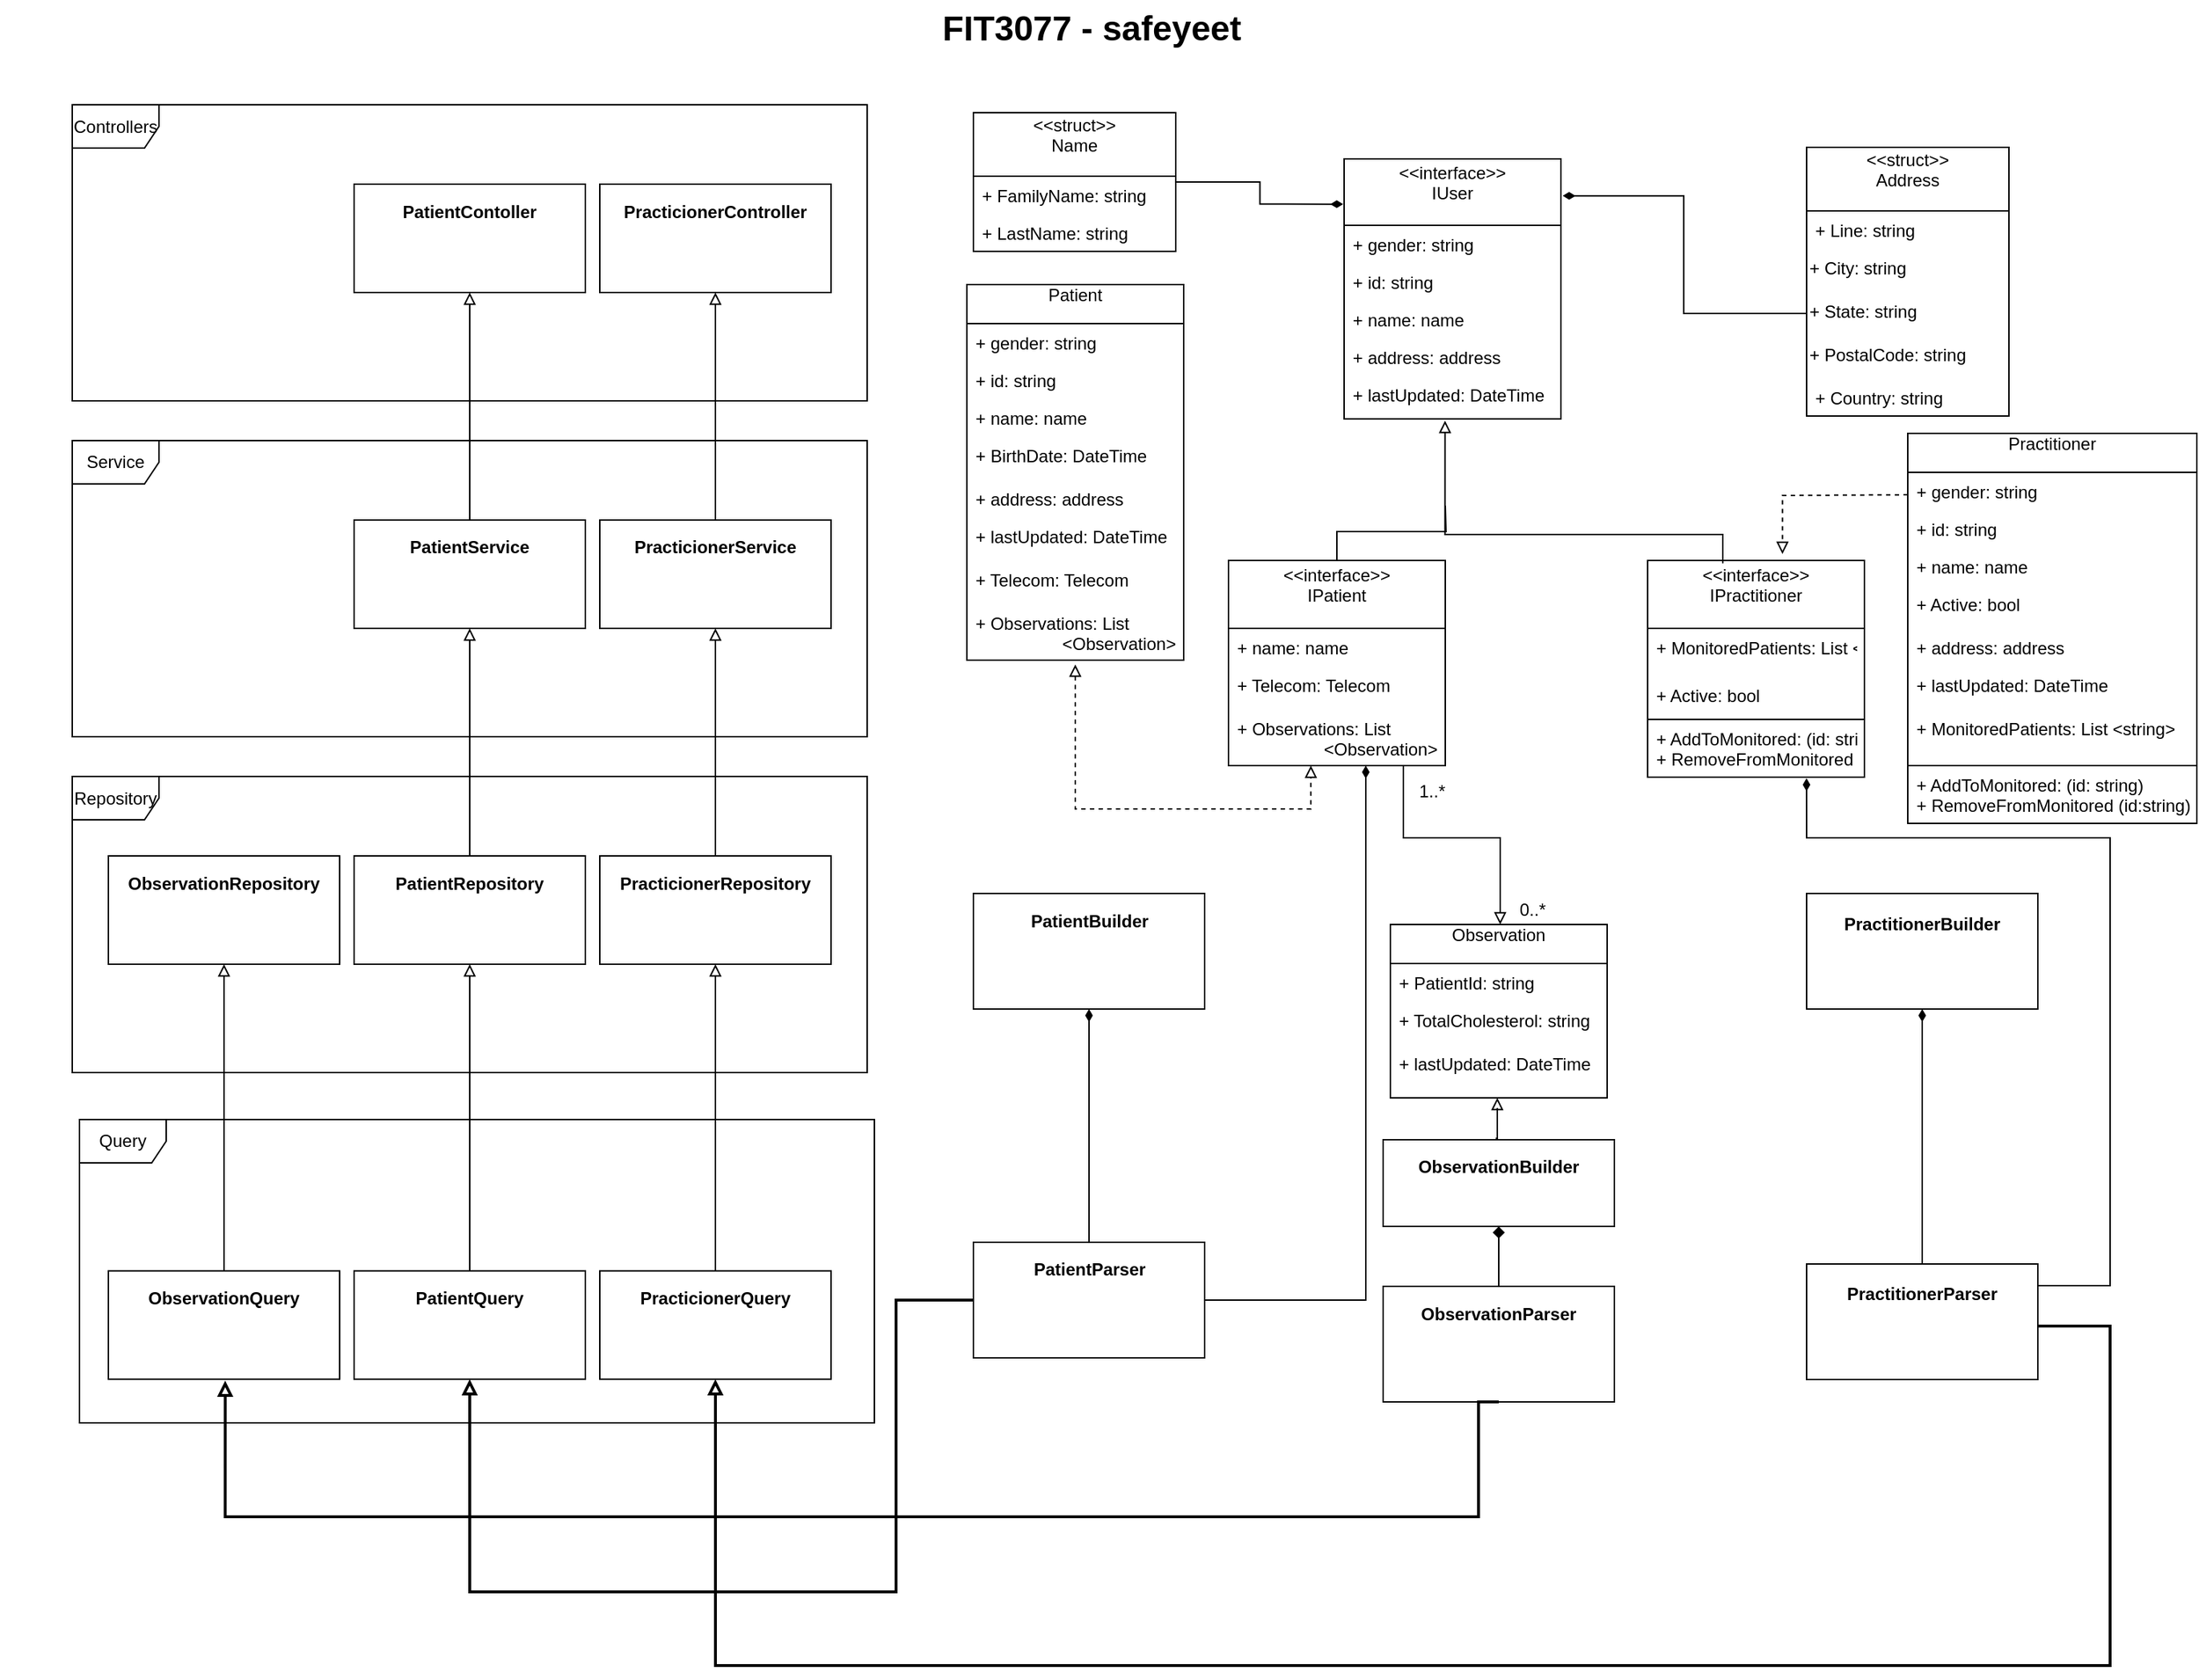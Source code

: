 <mxfile version="10.6.6" type="google"><diagram name="Page-1" id="929967ad-93f9-6ef4-fab6-5d389245f69c"><mxGraphModel dx="2020" dy="1100" grid="1" gridSize="10" guides="1" tooltips="1" connect="1" arrows="1" fold="1" page="1" pageScale="1.5" pageWidth="1169" pageHeight="826" background="none" math="0" shadow="0"><root><mxCell id="0" style=";html=1;"/><mxCell id="1" style=";html=1;" parent="0"/><mxCell id="UGEk46bm0uVjZe8FpdXU-42" value="Query" style="shape=umlFrame;whiteSpace=wrap;html=1;" parent="1" vertex="1"><mxGeometry x="175" y="815" width="550" height="210" as="geometry"/></mxCell><mxCell id="UGEk46bm0uVjZe8FpdXU-54" value="Repository" style="shape=umlFrame;whiteSpace=wrap;html=1;" parent="1" vertex="1"><mxGeometry x="170" y="577.5" width="550" height="205" as="geometry"/></mxCell><mxCell id="UGEk46bm0uVjZe8FpdXU-49" value="Service" style="shape=umlFrame;whiteSpace=wrap;html=1;" parent="1" vertex="1"><mxGeometry x="170" y="345" width="550" height="205" as="geometry"/></mxCell><mxCell id="virJTqeUBMEOY1AJD8tP-7" value="Controllers" style="shape=umlFrame;whiteSpace=wrap;html=1;" parent="1" vertex="1"><mxGeometry x="170" y="112.5" width="550" height="205" as="geometry"/></mxCell><mxCell id="virJTqeUBMEOY1AJD8tP-10" style="edgeStyle=orthogonalEdgeStyle;rounded=0;orthogonalLoop=1;jettySize=auto;html=1;entryX=0.493;entryY=1.04;entryDx=0;entryDy=0;endArrow=block;endFill=0;entryPerimeter=0;strokeWidth=1;" parent="1" edge="1"><mxGeometry relative="1" as="geometry"><mxPoint x="1119.833" y="331.278" as="targetPoint"/><Array as="points"><mxPoint x="1312" y="410"/><mxPoint x="1120" y="410"/></Array><mxPoint x="1312" y="430" as="sourcePoint"/></mxGeometry></mxCell><mxCell id="1672d66443f91eb5-23" value="FIT3077 - safeyeet" style="text;strokeColor=none;fillColor=none;html=1;fontSize=24;fontStyle=1;verticalAlign=middle;align=center;" parent="1" vertex="1"><mxGeometry x="120" y="40" width="1510" height="40" as="geometry"/></mxCell><mxCell id="virJTqeUBMEOY1AJD8tP-5" value="&lt;p&gt;PatientContoller&lt;/p&gt;" style="shape=rect;html=1;overflow=fill;whiteSpace=wrap;align=center;fontStyle=1" parent="1" vertex="1"><mxGeometry x="365" y="167.5" width="160" height="75" as="geometry"/></mxCell><mxCell id="virJTqeUBMEOY1AJD8tP-6" value="&lt;p&gt;PracticionerController&lt;/p&gt;" style="shape=rect;html=1;overflow=fill;whiteSpace=wrap;align=center;fontStyle=1" parent="1" vertex="1"><mxGeometry x="535" y="167.5" width="160" height="75" as="geometry"/></mxCell><mxCell id="virJTqeUBMEOY1AJD8tP-17" style="edgeStyle=orthogonalEdgeStyle;rounded=0;orthogonalLoop=1;jettySize=auto;html=1;endArrow=block;endFill=0;dashed=1;entryX=0.622;entryY=-0.03;entryDx=0;entryDy=0;entryPerimeter=0;" parent="1" target="UGEk46bm0uVjZe8FpdXU-118" edge="1"><mxGeometry relative="1" as="geometry"><mxPoint x="1440" y="382.529" as="sourcePoint"/><mxPoint x="1318" y="400" as="targetPoint"/></mxGeometry></mxCell><mxCell id="virJTqeUBMEOY1AJD8tP-16" style="edgeStyle=orthogonalEdgeStyle;rounded=0;orthogonalLoop=1;jettySize=auto;html=1;endArrow=block;endFill=0;dashed=1;startArrow=block;startFill=0;" parent="1" edge="1"><mxGeometry relative="1" as="geometry"><mxPoint x="864" y="500" as="sourcePoint"/><mxPoint x="1027" y="570" as="targetPoint"/><Array as="points"><mxPoint x="864" y="600"/><mxPoint x="1027" y="600"/></Array></mxGeometry></mxCell><mxCell id="virJTqeUBMEOY1AJD8tP-18" value="&lt;&lt;interface&gt;&gt;&#10;IUser&#10;" style="swimlane;fontStyle=0;childLayout=stackLayout;horizontal=1;startSize=46;fillColor=none;horizontalStack=0;resizeParent=1;resizeParentMax=0;resizeLast=0;collapsible=1;marginBottom=0;" parent="1" vertex="1"><mxGeometry x="1050" y="150" width="150" height="180" as="geometry"><mxRectangle x="460" y="440" width="140" height="26" as="alternateBounds"/></mxGeometry></mxCell><mxCell id="virJTqeUBMEOY1AJD8tP-19" value="+ gender: string&#10;" style="text;strokeColor=none;fillColor=none;align=left;verticalAlign=top;spacingLeft=4;spacingRight=4;overflow=hidden;rotatable=0;points=[[0,0.5],[1,0.5]];portConstraint=eastwest;" parent="virJTqeUBMEOY1AJD8tP-18" vertex="1"><mxGeometry y="46" width="150" height="26" as="geometry"/></mxCell><mxCell id="virJTqeUBMEOY1AJD8tP-20" value="+ id: string" style="text;strokeColor=none;fillColor=none;align=left;verticalAlign=top;spacingLeft=4;spacingRight=4;overflow=hidden;rotatable=0;points=[[0,0.5],[1,0.5]];portConstraint=eastwest;container=0;noLabel=0;" parent="virJTqeUBMEOY1AJD8tP-18" vertex="1"><mxGeometry y="72" width="150" height="26" as="geometry"/></mxCell><mxCell id="virJTqeUBMEOY1AJD8tP-33" value="+ name: name&#10;&#10;" style="text;strokeColor=none;fillColor=none;align=left;verticalAlign=top;spacingLeft=4;spacingRight=4;overflow=hidden;rotatable=0;points=[[0,0.5],[1,0.5]];portConstraint=eastwest;" parent="virJTqeUBMEOY1AJD8tP-18" vertex="1"><mxGeometry y="98" width="150" height="26" as="geometry"/></mxCell><mxCell id="virJTqeUBMEOY1AJD8tP-34" value="+ address: address&#10;" style="text;strokeColor=none;fillColor=none;align=left;verticalAlign=top;spacingLeft=4;spacingRight=4;overflow=hidden;rotatable=0;points=[[0,0.5],[1,0.5]];portConstraint=eastwest;" parent="virJTqeUBMEOY1AJD8tP-18" vertex="1"><mxGeometry y="124" width="150" height="26" as="geometry"/></mxCell><mxCell id="virJTqeUBMEOY1AJD8tP-21" value="+ lastUpdated: DateTime" style="text;strokeColor=none;fillColor=none;align=left;verticalAlign=top;spacingLeft=4;spacingRight=4;overflow=hidden;rotatable=0;points=[[0,0.5],[1,0.5]];portConstraint=eastwest;" parent="virJTqeUBMEOY1AJD8tP-18" vertex="1"><mxGeometry y="150" width="150" height="30" as="geometry"/></mxCell><mxCell id="UGEk46bm0uVjZe8FpdXU-1" style="edgeStyle=orthogonalEdgeStyle;rounded=0;orthogonalLoop=1;jettySize=auto;html=1;entryX=-0.004;entryY=0.174;entryDx=0;entryDy=0;entryPerimeter=0;endArrow=diamondThin;endFill=1;" parent="1" source="virJTqeUBMEOY1AJD8tP-35" target="virJTqeUBMEOY1AJD8tP-18" edge="1"><mxGeometry relative="1" as="geometry"/></mxCell><mxCell id="virJTqeUBMEOY1AJD8tP-35" value="&lt;&lt;struct&gt;&gt;&#10;Name&#10;" style="swimlane;fontStyle=0;childLayout=stackLayout;horizontal=1;startSize=44;fillColor=none;horizontalStack=0;resizeParent=1;resizeParentMax=0;resizeLast=0;collapsible=1;marginBottom=0;" parent="1" vertex="1"><mxGeometry x="793.5" y="118" width="140" height="96" as="geometry"/></mxCell><mxCell id="virJTqeUBMEOY1AJD8tP-37" value="+ FamilyName: string" style="text;strokeColor=none;fillColor=none;align=left;verticalAlign=top;spacingLeft=4;spacingRight=4;overflow=hidden;rotatable=0;points=[[0,0.5],[1,0.5]];portConstraint=eastwest;" parent="virJTqeUBMEOY1AJD8tP-35" vertex="1"><mxGeometry y="44" width="140" height="26" as="geometry"/></mxCell><mxCell id="virJTqeUBMEOY1AJD8tP-38" value="+ LastName: string" style="text;strokeColor=none;fillColor=none;align=left;verticalAlign=top;spacingLeft=4;spacingRight=4;overflow=hidden;rotatable=0;points=[[0,0.5],[1,0.5]];portConstraint=eastwest;" parent="virJTqeUBMEOY1AJD8tP-35" vertex="1"><mxGeometry y="70" width="140" height="26" as="geometry"/></mxCell><mxCell id="virJTqeUBMEOY1AJD8tP-43" value="&lt;&lt;struct&gt;&gt;&#10;Address&#10;" style="swimlane;fontStyle=0;childLayout=stackLayout;horizontal=1;startSize=44;fillColor=none;horizontalStack=0;resizeParent=1;resizeParentMax=0;resizeLast=0;collapsible=1;marginBottom=0;" parent="1" vertex="1"><mxGeometry x="1370" y="142" width="140" height="186" as="geometry"><mxRectangle x="1320" y="147" width="140" height="44" as="alternateBounds"/></mxGeometry></mxCell><mxCell id="virJTqeUBMEOY1AJD8tP-44" value="+ Line: string" style="text;strokeColor=none;fillColor=none;align=left;verticalAlign=top;spacingLeft=4;spacingRight=4;overflow=hidden;rotatable=0;points=[[0,0.5],[1,0.5]];portConstraint=eastwest;" parent="virJTqeUBMEOY1AJD8tP-43" vertex="1"><mxGeometry y="44" width="140" height="26" as="geometry"/></mxCell><mxCell id="virJTqeUBMEOY1AJD8tP-47" value="+ City: string" style="text;html=1;" parent="virJTqeUBMEOY1AJD8tP-43" vertex="1"><mxGeometry y="70" width="140" height="30" as="geometry"/></mxCell><mxCell id="virJTqeUBMEOY1AJD8tP-48" value="+ State: string" style="text;html=1;" parent="virJTqeUBMEOY1AJD8tP-43" vertex="1"><mxGeometry y="100" width="140" height="30" as="geometry"/></mxCell><mxCell id="virJTqeUBMEOY1AJD8tP-46" value="+ PostalCode: string" style="text;html=1;" parent="virJTqeUBMEOY1AJD8tP-43" vertex="1"><mxGeometry y="130" width="140" height="30" as="geometry"/></mxCell><mxCell id="virJTqeUBMEOY1AJD8tP-45" value="+ Country: string" style="text;strokeColor=none;fillColor=none;align=left;verticalAlign=top;spacingLeft=4;spacingRight=4;overflow=hidden;rotatable=0;points=[[0,0.5],[1,0.5]];portConstraint=eastwest;" parent="virJTqeUBMEOY1AJD8tP-43" vertex="1"><mxGeometry y="160" width="140" height="26" as="geometry"/></mxCell><mxCell id="UGEk46bm0uVjZe8FpdXU-2" style="edgeStyle=orthogonalEdgeStyle;rounded=0;orthogonalLoop=1;jettySize=auto;html=1;entryX=1.008;entryY=0.142;entryDx=0;entryDy=0;entryPerimeter=0;endArrow=diamondThin;endFill=1;" parent="1" source="virJTqeUBMEOY1AJD8tP-48" target="virJTqeUBMEOY1AJD8tP-18" edge="1"><mxGeometry relative="1" as="geometry"/></mxCell><mxCell id="UGEk46bm0uVjZe8FpdXU-3" value="&lt;br&gt;PractitionerBuilder&lt;br&gt;" style="shape=rect;html=1;overflow=fill;whiteSpace=wrap;align=center;fontStyle=1" parent="1" vertex="1"><mxGeometry x="1370" y="658.5" width="160" height="80" as="geometry"/></mxCell><mxCell id="UGEk46bm0uVjZe8FpdXU-4" value="&lt;p&gt;&lt;span&gt;PatientBuilder&lt;/span&gt;&lt;/p&gt;" style="shape=rect;html=1;overflow=fill;whiteSpace=wrap;align=center;fontStyle=1" parent="1" vertex="1"><mxGeometry x="793.5" y="658.5" width="160" height="80" as="geometry"/></mxCell><mxCell id="UGEk46bm0uVjZe8FpdXU-10" style="edgeStyle=orthogonalEdgeStyle;rounded=0;orthogonalLoop=1;jettySize=auto;html=1;endArrow=diamondThin;endFill=1;entryX=0.733;entryY=1.02;entryDx=0;entryDy=0;entryPerimeter=0;" parent="1" source="UGEk46bm0uVjZe8FpdXU-5" target="UGEk46bm0uVjZe8FpdXU-127" edge="1"><mxGeometry relative="1" as="geometry"><mxPoint x="1370" y="600" as="targetPoint"/><Array as="points"><mxPoint x="1580" y="930"/><mxPoint x="1580" y="620"/><mxPoint x="1370" y="620"/></Array></mxGeometry></mxCell><mxCell id="UGEk46bm0uVjZe8FpdXU-58" style="edgeStyle=orthogonalEdgeStyle;rounded=0;orthogonalLoop=1;jettySize=auto;html=1;endArrow=block;endFill=0;strokeWidth=2;entryX=0.5;entryY=1;entryDx=0;entryDy=0;" parent="1" source="UGEk46bm0uVjZe8FpdXU-5" target="UGEk46bm0uVjZe8FpdXU-18" edge="1"><mxGeometry relative="1" as="geometry"><mxPoint x="610" y="1160" as="targetPoint"/><Array as="points"><mxPoint x="1530" y="950"/><mxPoint x="1530" y="958"/><mxPoint x="1580" y="958"/><mxPoint x="1580" y="1193"/><mxPoint x="615" y="1193"/></Array></mxGeometry></mxCell><mxCell id="UGEk46bm0uVjZe8FpdXU-114" style="edgeStyle=orthogonalEdgeStyle;rounded=0;orthogonalLoop=1;jettySize=auto;html=1;entryX=0.5;entryY=1;entryDx=0;entryDy=0;startArrow=none;startFill=0;endArrow=diamondThin;endFill=1;strokeWidth=1;" parent="1" source="UGEk46bm0uVjZe8FpdXU-5" target="UGEk46bm0uVjZe8FpdXU-3" edge="1"><mxGeometry relative="1" as="geometry"/></mxCell><mxCell id="UGEk46bm0uVjZe8FpdXU-5" value="&lt;br&gt;PractitionerParser&lt;br&gt;" style="shape=rect;html=1;overflow=fill;whiteSpace=wrap;align=center;fontStyle=1" parent="1" vertex="1"><mxGeometry x="1370" y="915" width="160" height="80" as="geometry"/></mxCell><mxCell id="UGEk46bm0uVjZe8FpdXU-9" style="edgeStyle=orthogonalEdgeStyle;rounded=0;orthogonalLoop=1;jettySize=auto;html=1;endArrow=diamondThin;endFill=1;" parent="1" source="UGEk46bm0uVjZe8FpdXU-6" edge="1"><mxGeometry relative="1" as="geometry"><mxPoint x="1065" y="570" as="targetPoint"/><Array as="points"><mxPoint x="1065" y="940"/></Array></mxGeometry></mxCell><mxCell id="UGEk46bm0uVjZe8FpdXU-56" style="edgeStyle=orthogonalEdgeStyle;rounded=0;orthogonalLoop=1;jettySize=auto;html=1;endArrow=block;endFill=0;strokeWidth=2;" parent="1" source="UGEk46bm0uVjZe8FpdXU-6" target="UGEk46bm0uVjZe8FpdXU-17" edge="1"><mxGeometry relative="1" as="geometry"><mxPoint x="440" y="1060" as="targetPoint"/><Array as="points"><mxPoint x="740" y="940"/><mxPoint x="740" y="1142"/><mxPoint x="445" y="1142"/></Array></mxGeometry></mxCell><mxCell id="UGEk46bm0uVjZe8FpdXU-113" style="edgeStyle=orthogonalEdgeStyle;rounded=0;orthogonalLoop=1;jettySize=auto;html=1;entryX=0.5;entryY=1;entryDx=0;entryDy=0;startArrow=none;startFill=0;endArrow=diamondThin;endFill=1;strokeWidth=1;" parent="1" source="UGEk46bm0uVjZe8FpdXU-6" target="UGEk46bm0uVjZe8FpdXU-4" edge="1"><mxGeometry relative="1" as="geometry"/></mxCell><mxCell id="UGEk46bm0uVjZe8FpdXU-6" value="&lt;p&gt;&lt;span&gt;PatientParser&lt;/span&gt;&lt;/p&gt;" style="shape=rect;html=1;overflow=fill;whiteSpace=wrap;align=center;fontStyle=1" parent="1" vertex="1"><mxGeometry x="793.5" y="900" width="160" height="80" as="geometry"/></mxCell><mxCell id="UGEk46bm0uVjZe8FpdXU-12" value="&lt;p&gt;ObservationRepository&lt;/p&gt;" style="shape=rect;html=1;overflow=fill;whiteSpace=wrap;align=center;fontStyle=1" parent="1" vertex="1"><mxGeometry x="195" y="632.5" width="160" height="75" as="geometry"/></mxCell><mxCell id="UGEk46bm0uVjZe8FpdXU-52" style="edgeStyle=orthogonalEdgeStyle;rounded=0;orthogonalLoop=1;jettySize=auto;html=1;entryX=0.5;entryY=1;entryDx=0;entryDy=0;endArrow=block;endFill=0;" parent="1" source="UGEk46bm0uVjZe8FpdXU-13" target="UGEk46bm0uVjZe8FpdXU-40" edge="1"><mxGeometry relative="1" as="geometry"/></mxCell><mxCell id="UGEk46bm0uVjZe8FpdXU-13" value="&lt;p&gt;PatientRepository&lt;/p&gt;" style="shape=rect;html=1;overflow=fill;whiteSpace=wrap;align=center;fontStyle=1" parent="1" vertex="1"><mxGeometry x="365" y="632.5" width="160" height="75" as="geometry"/></mxCell><mxCell id="UGEk46bm0uVjZe8FpdXU-53" style="edgeStyle=orthogonalEdgeStyle;rounded=0;orthogonalLoop=1;jettySize=auto;html=1;entryX=0.5;entryY=1;entryDx=0;entryDy=0;endArrow=block;endFill=0;" parent="1" source="UGEk46bm0uVjZe8FpdXU-14" target="UGEk46bm0uVjZe8FpdXU-41" edge="1"><mxGeometry relative="1" as="geometry"/></mxCell><mxCell id="UGEk46bm0uVjZe8FpdXU-14" value="&lt;p&gt;PracticionerRepository&lt;/p&gt;" style="shape=rect;html=1;overflow=fill;whiteSpace=wrap;align=center;fontStyle=1" parent="1" vertex="1"><mxGeometry x="535" y="632.5" width="160" height="75" as="geometry"/></mxCell><mxCell id="UGEk46bm0uVjZe8FpdXU-45" style="edgeStyle=orthogonalEdgeStyle;rounded=0;orthogonalLoop=1;jettySize=auto;html=1;entryX=0.5;entryY=1;entryDx=0;entryDy=0;endArrow=block;endFill=0;" parent="1" source="UGEk46bm0uVjZe8FpdXU-16" target="UGEk46bm0uVjZe8FpdXU-12" edge="1"><mxGeometry relative="1" as="geometry"/></mxCell><mxCell id="UGEk46bm0uVjZe8FpdXU-16" value="&lt;p&gt;ObservationQuery&lt;/p&gt;" style="shape=rect;html=1;overflow=fill;whiteSpace=wrap;align=center;fontStyle=1" parent="1" vertex="1"><mxGeometry x="195" y="919.786" width="160" height="75" as="geometry"/></mxCell><mxCell id="UGEk46bm0uVjZe8FpdXU-44" style="edgeStyle=orthogonalEdgeStyle;rounded=0;orthogonalLoop=1;jettySize=auto;html=1;entryX=0.5;entryY=1;entryDx=0;entryDy=0;endArrow=block;endFill=0;" parent="1" source="UGEk46bm0uVjZe8FpdXU-17" target="UGEk46bm0uVjZe8FpdXU-13" edge="1"><mxGeometry relative="1" as="geometry"/></mxCell><mxCell id="UGEk46bm0uVjZe8FpdXU-17" value="&lt;p&gt;PatientQuery&lt;/p&gt;" style="shape=rect;html=1;overflow=fill;whiteSpace=wrap;align=center;fontStyle=1" parent="1" vertex="1"><mxGeometry x="365" y="919.786" width="160" height="75" as="geometry"/></mxCell><mxCell id="UGEk46bm0uVjZe8FpdXU-43" style="edgeStyle=orthogonalEdgeStyle;rounded=0;orthogonalLoop=1;jettySize=auto;html=1;entryX=0.5;entryY=1;entryDx=0;entryDy=0;endArrow=block;endFill=0;" parent="1" source="UGEk46bm0uVjZe8FpdXU-18" target="UGEk46bm0uVjZe8FpdXU-14" edge="1"><mxGeometry relative="1" as="geometry"/></mxCell><mxCell id="UGEk46bm0uVjZe8FpdXU-18" value="&lt;p&gt;PracticionerQuery&lt;/p&gt;" style="shape=rect;html=1;overflow=fill;whiteSpace=wrap;align=center;fontStyle=1" parent="1" vertex="1"><mxGeometry x="535" y="919.786" width="160" height="75" as="geometry"/></mxCell><mxCell id="UGEk46bm0uVjZe8FpdXU-108" style="edgeStyle=orthogonalEdgeStyle;rounded=0;orthogonalLoop=1;jettySize=auto;html=1;endArrow=none;endFill=0;strokeWidth=1;startArrow=block;startFill=0;" parent="1" target="UGEk46bm0uVjZe8FpdXU-87" edge="1"><mxGeometry relative="1" as="geometry"><mxPoint x="1158" y="680" as="sourcePoint"/><Array as="points"><mxPoint x="1158" y="620"/><mxPoint x="1091" y="620"/></Array></mxGeometry></mxCell><mxCell id="UGEk46bm0uVjZe8FpdXU-116" value="0..*" style="text;html=1;resizable=0;points=[];align=center;verticalAlign=middle;labelBackgroundColor=#ffffff;" parent="UGEk46bm0uVjZe8FpdXU-108" vertex="1" connectable="0"><mxGeometry x="-0.458" y="21" relative="1" as="geometry"><mxPoint x="43" y="37.5" as="offset"/></mxGeometry></mxCell><mxCell id="UGEk46bm0uVjZe8FpdXU-109" style="edgeStyle=orthogonalEdgeStyle;rounded=0;orthogonalLoop=1;jettySize=auto;html=1;endArrow=block;endFill=0;strokeWidth=1;" parent="1" edge="1"><mxGeometry relative="1" as="geometry"><mxPoint x="1154.889" y="828" as="sourcePoint"/><mxPoint x="1156" y="800" as="targetPoint"/><Array as="points"><mxPoint x="1156" y="828"/><mxPoint x="1156" y="807"/></Array></mxGeometry></mxCell><mxCell id="UGEk46bm0uVjZe8FpdXU-20" value="&lt;p&gt;&lt;span&gt;ObservationBuilder&lt;/span&gt;&lt;/p&gt;" style="shape=rect;html=1;overflow=fill;whiteSpace=wrap;align=center;fontStyle=1;" parent="1" vertex="1"><mxGeometry x="1077" y="829" width="160" height="60" as="geometry"/></mxCell><mxCell id="UGEk46bm0uVjZe8FpdXU-111" style="edgeStyle=orthogonalEdgeStyle;rounded=0;orthogonalLoop=1;jettySize=auto;html=1;entryX=0.5;entryY=1;entryDx=0;entryDy=0;endArrow=diamond;endFill=1;strokeWidth=1;" parent="1" source="UGEk46bm0uVjZe8FpdXU-21" target="UGEk46bm0uVjZe8FpdXU-20" edge="1"><mxGeometry relative="1" as="geometry"/></mxCell><mxCell id="UGEk46bm0uVjZe8FpdXU-21" value="&lt;p&gt;&lt;span&gt;ObservationParser&lt;/span&gt;&lt;/p&gt;" style="shape=rect;html=1;overflow=fill;whiteSpace=wrap;align=center;fontStyle=1;" parent="1" vertex="1"><mxGeometry x="1077" y="930.5" width="160" height="80" as="geometry"/></mxCell><mxCell id="UGEk46bm0uVjZe8FpdXU-47" style="edgeStyle=orthogonalEdgeStyle;rounded=0;orthogonalLoop=1;jettySize=auto;html=1;entryX=0.5;entryY=1;entryDx=0;entryDy=0;endArrow=block;endFill=0;" parent="1" source="UGEk46bm0uVjZe8FpdXU-40" target="virJTqeUBMEOY1AJD8tP-5" edge="1"><mxGeometry relative="1" as="geometry"/></mxCell><mxCell id="UGEk46bm0uVjZe8FpdXU-40" value="&lt;p&gt;PatientService&lt;/p&gt;" style="shape=rect;html=1;overflow=fill;whiteSpace=wrap;align=center;fontStyle=1" parent="1" vertex="1"><mxGeometry x="365" y="400" width="160" height="75" as="geometry"/></mxCell><mxCell id="UGEk46bm0uVjZe8FpdXU-48" style="edgeStyle=orthogonalEdgeStyle;rounded=0;orthogonalLoop=1;jettySize=auto;html=1;entryX=0.5;entryY=1;entryDx=0;entryDy=0;endArrow=block;endFill=0;" parent="1" source="UGEk46bm0uVjZe8FpdXU-41" target="virJTqeUBMEOY1AJD8tP-6" edge="1"><mxGeometry relative="1" as="geometry"/></mxCell><mxCell id="UGEk46bm0uVjZe8FpdXU-41" value="&lt;p&gt;PracticionerService&lt;/p&gt;" style="shape=rect;html=1;overflow=fill;whiteSpace=wrap;align=center;fontStyle=1" parent="1" vertex="1"><mxGeometry x="535" y="400" width="160" height="75" as="geometry"/></mxCell><mxCell id="UGEk46bm0uVjZe8FpdXU-59" style="edgeStyle=orthogonalEdgeStyle;rounded=0;orthogonalLoop=1;jettySize=auto;html=1;endArrow=block;endFill=0;strokeWidth=2;exitX=0.5;exitY=1;exitDx=0;exitDy=0;" parent="1" source="UGEk46bm0uVjZe8FpdXU-21" edge="1"><mxGeometry relative="1" as="geometry"><mxPoint x="275.833" y="995.786" as="targetPoint"/><mxPoint x="1202.353" y="1010" as="sourcePoint"/><Array as="points"><mxPoint x="1143" y="1090"/><mxPoint x="276" y="1090"/></Array></mxGeometry></mxCell><mxCell id="UGEk46bm0uVjZe8FpdXU-69" value="Patient&#10;" style="swimlane;fontStyle=0;childLayout=stackLayout;horizontal=1;startSize=27;fillColor=none;horizontalStack=0;resizeParent=1;resizeParentMax=0;resizeLast=0;collapsible=1;marginBottom=0;" parent="1" vertex="1"><mxGeometry x="789" y="237" width="150" height="260" as="geometry"><mxRectangle x="789" y="237" width="140" height="26" as="alternateBounds"/></mxGeometry></mxCell><mxCell id="UGEk46bm0uVjZe8FpdXU-70" value="+ gender: string&#10;" style="text;strokeColor=none;fillColor=none;align=left;verticalAlign=top;spacingLeft=4;spacingRight=4;overflow=hidden;rotatable=0;points=[[0,0.5],[1,0.5]];portConstraint=eastwest;" parent="UGEk46bm0uVjZe8FpdXU-69" vertex="1"><mxGeometry y="27" width="150" height="26" as="geometry"/></mxCell><mxCell id="UGEk46bm0uVjZe8FpdXU-71" value="+ id: string" style="text;strokeColor=none;fillColor=none;align=left;verticalAlign=top;spacingLeft=4;spacingRight=4;overflow=hidden;rotatable=0;points=[[0,0.5],[1,0.5]];portConstraint=eastwest;container=0;noLabel=0;" parent="UGEk46bm0uVjZe8FpdXU-69" vertex="1"><mxGeometry y="53" width="150" height="26" as="geometry"/></mxCell><mxCell id="UGEk46bm0uVjZe8FpdXU-72" value="+ name: name&#10;&#10;" style="text;strokeColor=none;fillColor=none;align=left;verticalAlign=top;spacingLeft=4;spacingRight=4;overflow=hidden;rotatable=0;points=[[0,0.5],[1,0.5]];portConstraint=eastwest;" parent="UGEk46bm0uVjZe8FpdXU-69" vertex="1"><mxGeometry y="79" width="150" height="26" as="geometry"/></mxCell><mxCell id="UGEk46bm0uVjZe8FpdXU-76" value="+ BirthDate: DateTime" style="text;strokeColor=none;fillColor=none;align=left;verticalAlign=top;spacingLeft=4;spacingRight=4;overflow=hidden;rotatable=0;points=[[0,0.5],[1,0.5]];portConstraint=eastwest;" parent="UGEk46bm0uVjZe8FpdXU-69" vertex="1"><mxGeometry y="105" width="150" height="30" as="geometry"/></mxCell><mxCell id="UGEk46bm0uVjZe8FpdXU-73" value="+ address: address&#10;" style="text;strokeColor=none;fillColor=none;align=left;verticalAlign=top;spacingLeft=4;spacingRight=4;overflow=hidden;rotatable=0;points=[[0,0.5],[1,0.5]];portConstraint=eastwest;" parent="UGEk46bm0uVjZe8FpdXU-69" vertex="1"><mxGeometry y="135" width="150" height="26" as="geometry"/></mxCell><mxCell id="UGEk46bm0uVjZe8FpdXU-75" value="+ lastUpdated: DateTime" style="text;strokeColor=none;fillColor=none;align=left;verticalAlign=top;spacingLeft=4;spacingRight=4;overflow=hidden;rotatable=0;points=[[0,0.5],[1,0.5]];portConstraint=eastwest;" parent="UGEk46bm0uVjZe8FpdXU-69" vertex="1"><mxGeometry y="161" width="150" height="30" as="geometry"/></mxCell><mxCell id="UGEk46bm0uVjZe8FpdXU-77" value="+ Telecom: Telecom" style="text;strokeColor=none;fillColor=none;align=left;verticalAlign=top;spacingLeft=4;spacingRight=4;overflow=hidden;rotatable=0;points=[[0,0.5],[1,0.5]];portConstraint=eastwest;" parent="UGEk46bm0uVjZe8FpdXU-69" vertex="1"><mxGeometry y="191" width="150" height="30" as="geometry"/></mxCell><mxCell id="UGEk46bm0uVjZe8FpdXU-74" value="+ Observations: List &#10;                  &lt;Observation&gt;" style="text;strokeColor=none;fillColor=none;align=left;verticalAlign=top;spacingLeft=4;spacingRight=4;overflow=hidden;rotatable=0;points=[[0,0.5],[1,0.5]];portConstraint=eastwest;" parent="UGEk46bm0uVjZe8FpdXU-69" vertex="1"><mxGeometry y="221" width="150" height="39" as="geometry"/></mxCell><mxCell id="UGEk46bm0uVjZe8FpdXU-78" value="Practitioner&#10;" style="swimlane;fontStyle=0;childLayout=stackLayout;horizontal=1;startSize=27;fillColor=none;horizontalStack=0;resizeParent=1;resizeParentMax=0;resizeLast=0;collapsible=1;marginBottom=0;" parent="1" vertex="1"><mxGeometry x="1440" y="340" width="200" height="270" as="geometry"><mxRectangle x="1440" y="340" width="140" height="26" as="alternateBounds"/></mxGeometry></mxCell><mxCell id="UGEk46bm0uVjZe8FpdXU-79" value="+ gender: string&#10;" style="text;strokeColor=none;fillColor=none;align=left;verticalAlign=top;spacingLeft=4;spacingRight=4;overflow=hidden;rotatable=0;points=[[0,0.5],[1,0.5]];portConstraint=eastwest;" parent="UGEk46bm0uVjZe8FpdXU-78" vertex="1"><mxGeometry y="27" width="200" height="26" as="geometry"/></mxCell><mxCell id="UGEk46bm0uVjZe8FpdXU-80" value="+ id: string" style="text;strokeColor=none;fillColor=none;align=left;verticalAlign=top;spacingLeft=4;spacingRight=4;overflow=hidden;rotatable=0;points=[[0,0.5],[1,0.5]];portConstraint=eastwest;container=0;noLabel=0;" parent="UGEk46bm0uVjZe8FpdXU-78" vertex="1"><mxGeometry y="53" width="200" height="26" as="geometry"/></mxCell><mxCell id="UGEk46bm0uVjZe8FpdXU-81" value="+ name: name&#10;&#10;" style="text;strokeColor=none;fillColor=none;align=left;verticalAlign=top;spacingLeft=4;spacingRight=4;overflow=hidden;rotatable=0;points=[[0,0.5],[1,0.5]];portConstraint=eastwest;" parent="UGEk46bm0uVjZe8FpdXU-78" vertex="1"><mxGeometry y="79" width="200" height="26" as="geometry"/></mxCell><mxCell id="UGEk46bm0uVjZe8FpdXU-82" value="+ Active: bool" style="text;strokeColor=none;fillColor=none;align=left;verticalAlign=top;spacingLeft=4;spacingRight=4;overflow=hidden;rotatable=0;points=[[0,0.5],[1,0.5]];portConstraint=eastwest;" parent="UGEk46bm0uVjZe8FpdXU-78" vertex="1"><mxGeometry y="105" width="200" height="30" as="geometry"/></mxCell><mxCell id="UGEk46bm0uVjZe8FpdXU-83" value="+ address: address&#10;" style="text;strokeColor=none;fillColor=none;align=left;verticalAlign=top;spacingLeft=4;spacingRight=4;overflow=hidden;rotatable=0;points=[[0,0.5],[1,0.5]];portConstraint=eastwest;" parent="UGEk46bm0uVjZe8FpdXU-78" vertex="1"><mxGeometry y="135" width="200" height="26" as="geometry"/></mxCell><mxCell id="UGEk46bm0uVjZe8FpdXU-84" value="+ lastUpdated: DateTime" style="text;strokeColor=none;fillColor=none;align=left;verticalAlign=top;spacingLeft=4;spacingRight=4;overflow=hidden;rotatable=0;points=[[0,0.5],[1,0.5]];portConstraint=eastwest;" parent="UGEk46bm0uVjZe8FpdXU-78" vertex="1"><mxGeometry y="161" width="200" height="30" as="geometry"/></mxCell><mxCell id="UGEk46bm0uVjZe8FpdXU-86" value="+ MonitoredPatients: List &lt;string&gt;" style="text;strokeColor=none;fillColor=none;align=left;verticalAlign=top;spacingLeft=4;spacingRight=4;overflow=hidden;rotatable=0;points=[[0,0.5],[1,0.5]];portConstraint=eastwest;" parent="UGEk46bm0uVjZe8FpdXU-78" vertex="1"><mxGeometry y="191" width="200" height="39" as="geometry"/></mxCell><mxCell id="UGEk46bm0uVjZe8FpdXU-104" value="+ AddToMonitored: (id: string)&#10;+ RemoveFromMonitored (id:string)&#10;" style="text;strokeColor=#000000;fillColor=none;align=left;verticalAlign=top;spacingLeft=4;spacingRight=4;overflow=hidden;rotatable=0;points=[[0,0.5],[1,0.5]];portConstraint=eastwest;" parent="UGEk46bm0uVjZe8FpdXU-78" vertex="1"><mxGeometry y="230" width="200" height="40" as="geometry"/></mxCell><mxCell id="UGEk46bm0uVjZe8FpdXU-98" style="edgeStyle=orthogonalEdgeStyle;rounded=0;orthogonalLoop=1;jettySize=auto;html=1;endArrow=none;endFill=0;strokeWidth=1;" parent="1" source="UGEk46bm0uVjZe8FpdXU-87" edge="1"><mxGeometry relative="1" as="geometry"><mxPoint x="1120" y="390" as="targetPoint"/></mxGeometry></mxCell><mxCell id="UGEk46bm0uVjZe8FpdXU-87" value="&lt;&lt;interface&gt;&gt;&#10;IPatient&#10;" style="swimlane;fontStyle=0;childLayout=stackLayout;horizontal=1;startSize=47;fillColor=none;horizontalStack=0;resizeParent=1;resizeParentMax=0;resizeLast=0;collapsible=1;marginBottom=0;" parent="1" vertex="1"><mxGeometry x="970" y="428" width="150" height="142" as="geometry"><mxRectangle x="460" y="440" width="140" height="26" as="alternateBounds"/></mxGeometry></mxCell><mxCell id="UGEk46bm0uVjZe8FpdXU-90" value="+ name: name&#10;&#10;" style="text;strokeColor=none;fillColor=none;align=left;verticalAlign=top;spacingLeft=4;spacingRight=4;overflow=hidden;rotatable=0;points=[[0,0.5],[1,0.5]];portConstraint=eastwest;" parent="UGEk46bm0uVjZe8FpdXU-87" vertex="1"><mxGeometry y="47" width="150" height="26" as="geometry"/></mxCell><mxCell id="UGEk46bm0uVjZe8FpdXU-94" value="+ Telecom: Telecom" style="text;strokeColor=none;fillColor=none;align=left;verticalAlign=top;spacingLeft=4;spacingRight=4;overflow=hidden;rotatable=0;points=[[0,0.5],[1,0.5]];portConstraint=eastwest;" parent="UGEk46bm0uVjZe8FpdXU-87" vertex="1"><mxGeometry y="73" width="150" height="30" as="geometry"/></mxCell><mxCell id="UGEk46bm0uVjZe8FpdXU-95" value="+ Observations: List &#10;                  &lt;Observation&gt;" style="text;strokeColor=none;fillColor=none;align=left;verticalAlign=top;spacingLeft=4;spacingRight=4;overflow=hidden;rotatable=0;points=[[0,0.5],[1,0.5]];portConstraint=eastwest;" parent="UGEk46bm0uVjZe8FpdXU-87" vertex="1"><mxGeometry y="103" width="150" height="39" as="geometry"/></mxCell><mxCell id="UGEk46bm0uVjZe8FpdXU-117" value="1..*" style="text;html=1;resizable=0;points=[];autosize=1;align=left;verticalAlign=top;spacingTop=-4;" parent="1" vertex="1"><mxGeometry x="1100" y="577.5" width="30" height="20" as="geometry"/></mxCell><mxCell id="UGEk46bm0uVjZe8FpdXU-118" value="&lt;&lt;interface&gt;&gt;&#10;IPractitioner&#10;" style="swimlane;fontStyle=0;childLayout=stackLayout;horizontal=1;startSize=47;fillColor=none;horizontalStack=0;resizeParent=1;resizeParentMax=0;resizeLast=0;collapsible=1;marginBottom=0;" parent="1" vertex="1"><mxGeometry x="1260" y="428" width="150" height="150" as="geometry"><mxRectangle x="460" y="440" width="140" height="26" as="alternateBounds"/></mxGeometry></mxCell><mxCell id="UGEk46bm0uVjZe8FpdXU-123" value="+ MonitoredPatients: List &lt;string&gt;" style="text;strokeColor=none;fillColor=none;align=left;verticalAlign=top;spacingLeft=4;spacingRight=4;overflow=hidden;rotatable=0;points=[[0,0.5],[1,0.5]];portConstraint=eastwest;" parent="UGEk46bm0uVjZe8FpdXU-118" vertex="1"><mxGeometry y="47" width="150" height="33" as="geometry"/></mxCell><mxCell id="UGEk46bm0uVjZe8FpdXU-122" value="+ Active: bool" style="text;strokeColor=none;fillColor=none;align=left;verticalAlign=top;spacingLeft=4;spacingRight=4;overflow=hidden;rotatable=0;points=[[0,0.5],[1,0.5]];portConstraint=eastwest;" parent="UGEk46bm0uVjZe8FpdXU-118" vertex="1"><mxGeometry y="80" width="150" height="30" as="geometry"/></mxCell><mxCell id="UGEk46bm0uVjZe8FpdXU-127" value="+ AddToMonitored: (id: string)&#10;+ RemoveFromMonitored (id:string)&#10;" style="text;strokeColor=#000000;fillColor=none;align=left;verticalAlign=top;spacingLeft=4;spacingRight=4;overflow=hidden;rotatable=0;points=[[0,0.5],[1,0.5]];portConstraint=eastwest;" parent="UGEk46bm0uVjZe8FpdXU-118" vertex="1"><mxGeometry y="110" width="150" height="40" as="geometry"/></mxCell><mxCell id="UGEk46bm0uVjZe8FpdXU-128" value="Observation&#10;" style="swimlane;fontStyle=0;childLayout=stackLayout;horizontal=1;startSize=27;fillColor=none;horizontalStack=0;resizeParent=1;resizeParentMax=0;resizeLast=0;collapsible=1;marginBottom=0;" parent="1" vertex="1"><mxGeometry x="1082" y="680" width="150" height="120" as="geometry"><mxRectangle x="789" y="237" width="140" height="26" as="alternateBounds"/></mxGeometry></mxCell><mxCell id="UGEk46bm0uVjZe8FpdXU-129" value="+ PatientId: string&#10;" style="text;strokeColor=none;fillColor=none;align=left;verticalAlign=top;spacingLeft=4;spacingRight=4;overflow=hidden;rotatable=0;points=[[0,0.5],[1,0.5]];portConstraint=eastwest;" parent="UGEk46bm0uVjZe8FpdXU-128" vertex="1"><mxGeometry y="27" width="150" height="26" as="geometry"/></mxCell><mxCell id="UGEk46bm0uVjZe8FpdXU-135" value="+ TotalCholesterol: string" style="text;strokeColor=none;fillColor=none;align=left;verticalAlign=top;spacingLeft=4;spacingRight=4;overflow=hidden;rotatable=0;points=[[0,0.5],[1,0.5]];portConstraint=eastwest;" parent="UGEk46bm0uVjZe8FpdXU-128" vertex="1"><mxGeometry y="53" width="150" height="30" as="geometry"/></mxCell><mxCell id="UGEk46bm0uVjZe8FpdXU-137" value="+ lastUpdated: DateTime" style="text;strokeColor=none;fillColor=none;align=left;verticalAlign=top;spacingLeft=4;spacingRight=4;overflow=hidden;rotatable=0;points=[[0,0.5],[1,0.5]];portConstraint=eastwest;" parent="UGEk46bm0uVjZe8FpdXU-128" vertex="1"><mxGeometry y="83" width="150" height="37" as="geometry"/></mxCell></root></mxGraphModel></diagram></mxfile>